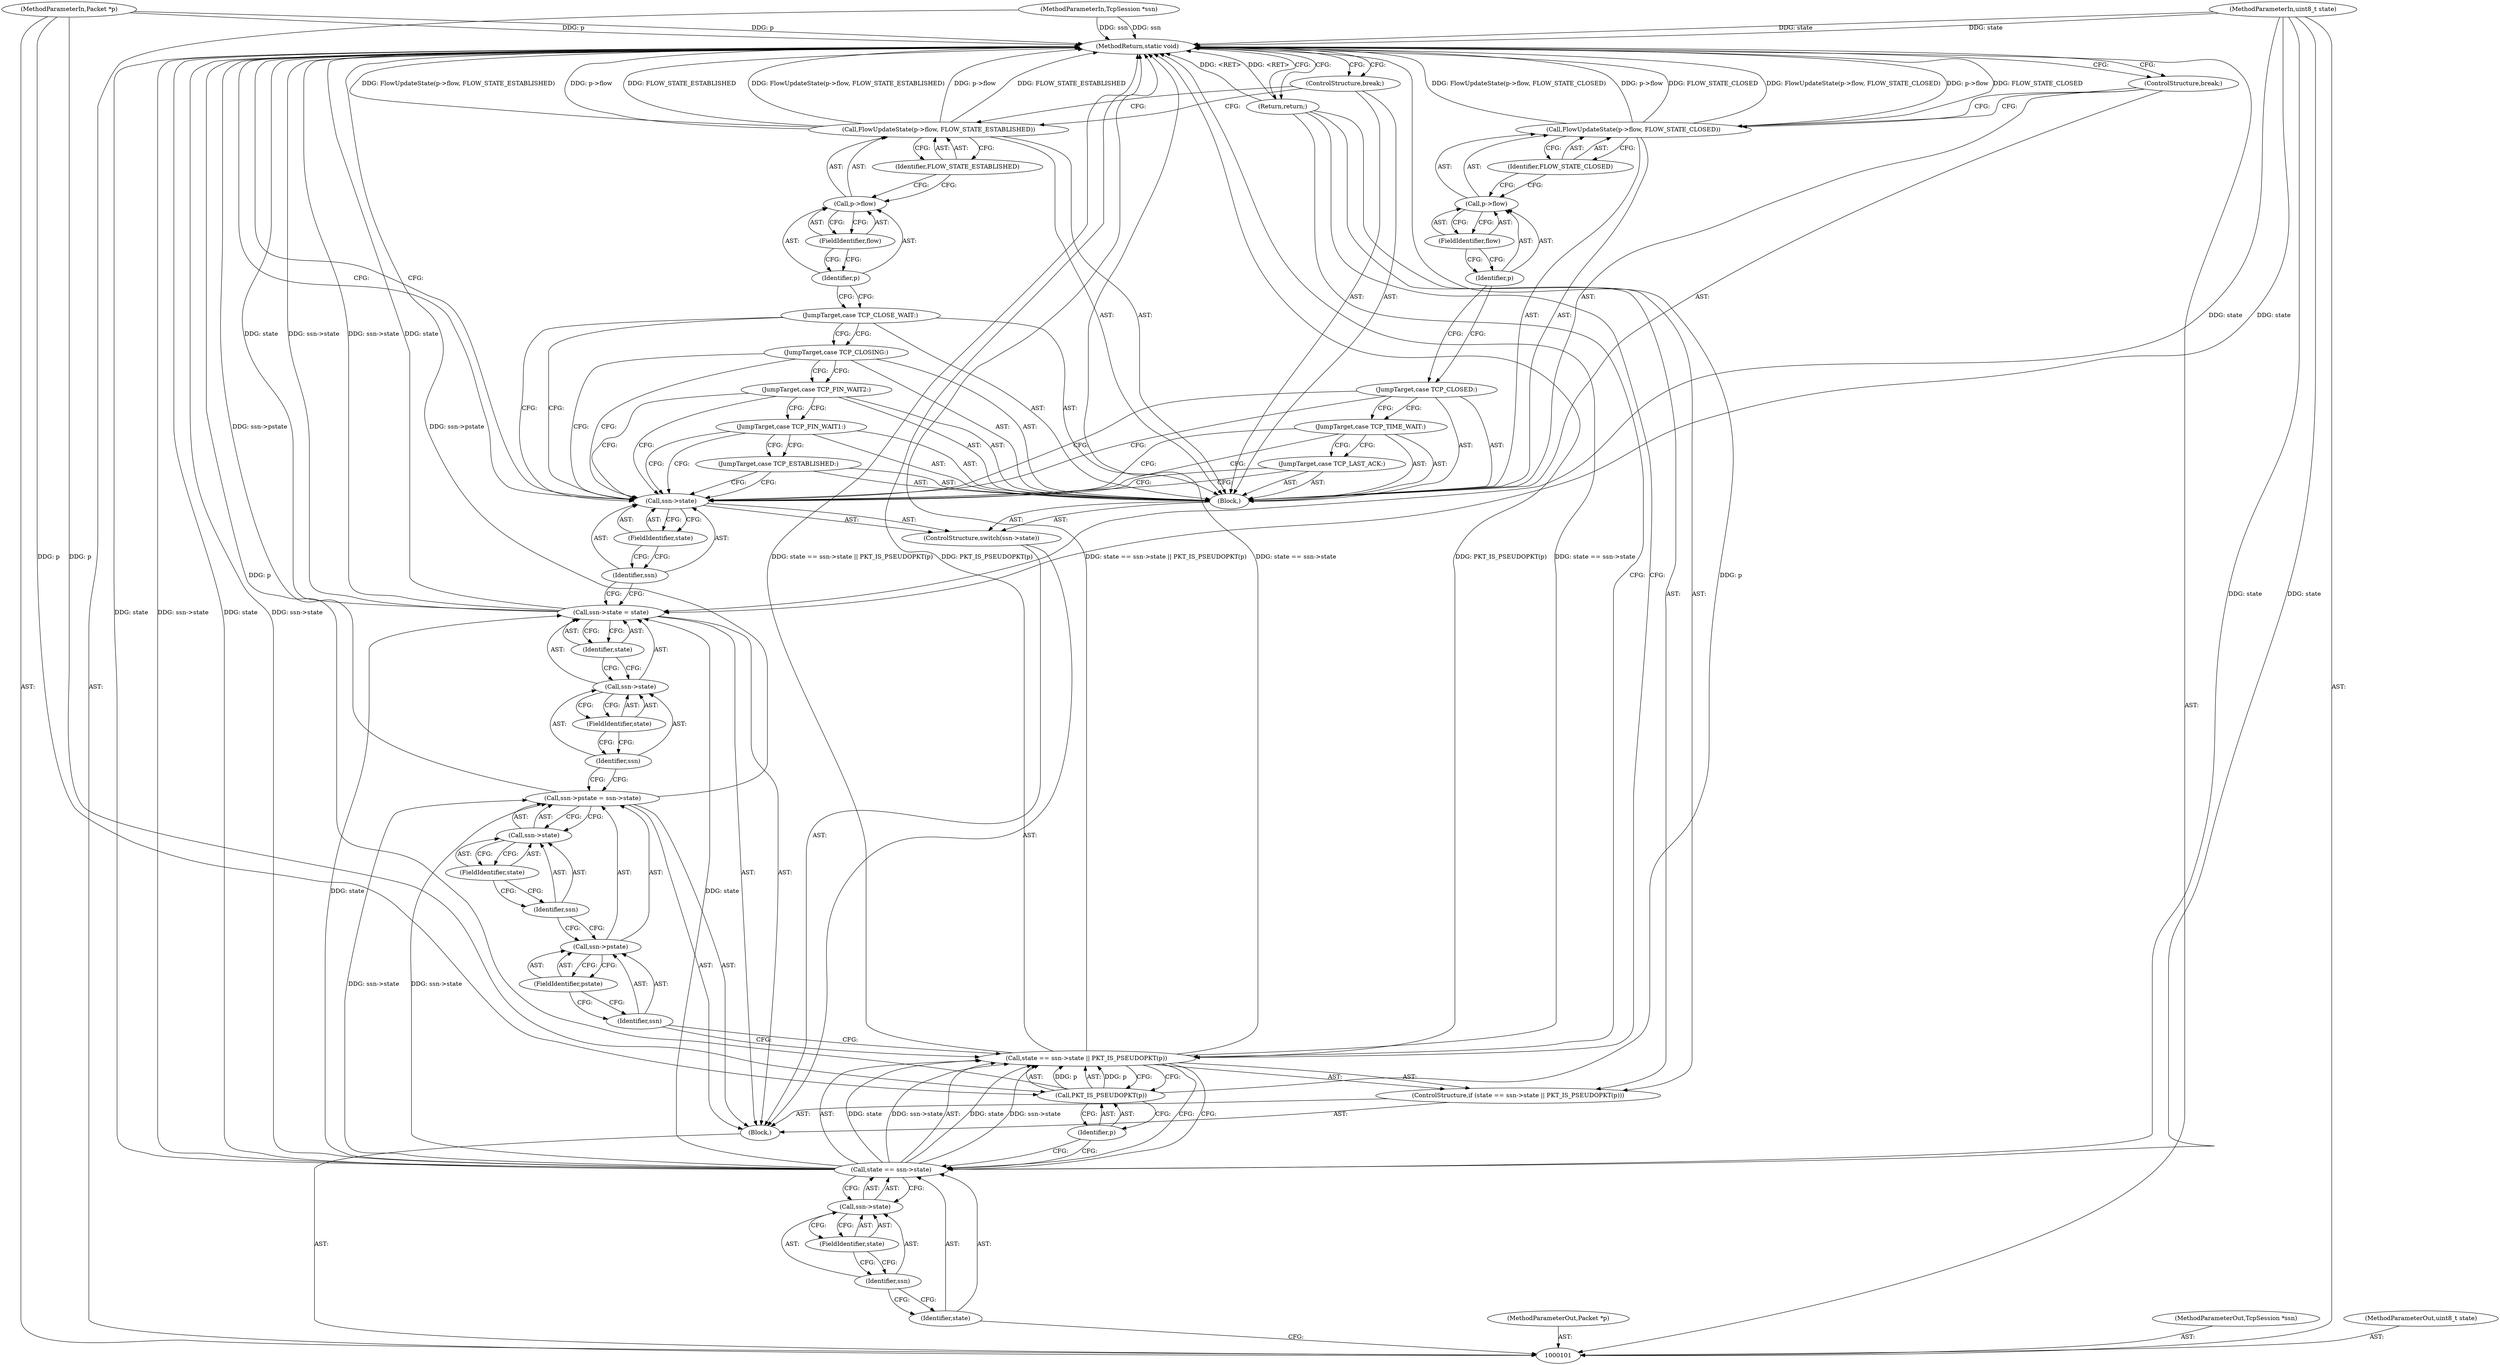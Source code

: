 digraph "0_suricata_843d0b7a10bb45627f94764a6c5d468a24143345_0" {
"1000153" [label="(MethodReturn,static void)"];
"1000102" [label="(MethodParameterIn,Packet *p)"];
"1000190" [label="(MethodParameterOut,Packet *p)"];
"1000103" [label="(MethodParameterIn,TcpSession *ssn)"];
"1000191" [label="(MethodParameterOut,TcpSession *ssn)"];
"1000129" [label="(Call,ssn->state)"];
"1000130" [label="(Identifier,ssn)"];
"1000131" [label="(FieldIdentifier,state)"];
"1000132" [label="(Block,)"];
"1000128" [label="(ControlStructure,switch(ssn->state))"];
"1000133" [label="(JumpTarget,case TCP_ESTABLISHED:)"];
"1000134" [label="(JumpTarget,case TCP_FIN_WAIT1:)"];
"1000135" [label="(JumpTarget,case TCP_FIN_WAIT2:)"];
"1000136" [label="(JumpTarget,case TCP_CLOSING:)"];
"1000137" [label="(JumpTarget,case TCP_CLOSE_WAIT:)"];
"1000138" [label="(Call,FlowUpdateState(p->flow, FLOW_STATE_ESTABLISHED))"];
"1000139" [label="(Call,p->flow)"];
"1000140" [label="(Identifier,p)"];
"1000141" [label="(FieldIdentifier,flow)"];
"1000142" [label="(Identifier,FLOW_STATE_ESTABLISHED)"];
"1000143" [label="(ControlStructure,break;)"];
"1000144" [label="(JumpTarget,case TCP_LAST_ACK:)"];
"1000104" [label="(MethodParameterIn,uint8_t state)"];
"1000192" [label="(MethodParameterOut,uint8_t state)"];
"1000145" [label="(JumpTarget,case TCP_TIME_WAIT:)"];
"1000146" [label="(JumpTarget,case TCP_CLOSED:)"];
"1000147" [label="(Call,FlowUpdateState(p->flow, FLOW_STATE_CLOSED))"];
"1000148" [label="(Call,p->flow)"];
"1000149" [label="(Identifier,p)"];
"1000150" [label="(FieldIdentifier,flow)"];
"1000151" [label="(Identifier,FLOW_STATE_CLOSED)"];
"1000152" [label="(ControlStructure,break;)"];
"1000105" [label="(Block,)"];
"1000110" [label="(Call,ssn->state)"];
"1000111" [label="(Identifier,ssn)"];
"1000112" [label="(FieldIdentifier,state)"];
"1000113" [label="(Call,PKT_IS_PSEUDOPKT(p))"];
"1000114" [label="(Identifier,p)"];
"1000106" [label="(ControlStructure,if (state == ssn->state || PKT_IS_PSEUDOPKT(p)))"];
"1000107" [label="(Call,state == ssn->state || PKT_IS_PSEUDOPKT(p))"];
"1000108" [label="(Call,state == ssn->state)"];
"1000109" [label="(Identifier,state)"];
"1000115" [label="(Return,return;)"];
"1000120" [label="(Call,ssn->state)"];
"1000121" [label="(Identifier,ssn)"];
"1000122" [label="(FieldIdentifier,state)"];
"1000116" [label="(Call,ssn->pstate = ssn->state)"];
"1000117" [label="(Call,ssn->pstate)"];
"1000118" [label="(Identifier,ssn)"];
"1000119" [label="(FieldIdentifier,pstate)"];
"1000126" [label="(FieldIdentifier,state)"];
"1000127" [label="(Identifier,state)"];
"1000123" [label="(Call,ssn->state = state)"];
"1000124" [label="(Call,ssn->state)"];
"1000125" [label="(Identifier,ssn)"];
"1000153" -> "1000101"  [label="AST: "];
"1000153" -> "1000115"  [label="CFG: "];
"1000153" -> "1000129"  [label="CFG: "];
"1000153" -> "1000143"  [label="CFG: "];
"1000153" -> "1000152"  [label="CFG: "];
"1000116" -> "1000153"  [label="DDG: ssn->pstate"];
"1000138" -> "1000153"  [label="DDG: FLOW_STATE_ESTABLISHED"];
"1000138" -> "1000153"  [label="DDG: FlowUpdateState(p->flow, FLOW_STATE_ESTABLISHED)"];
"1000138" -> "1000153"  [label="DDG: p->flow"];
"1000107" -> "1000153"  [label="DDG: state == ssn->state"];
"1000107" -> "1000153"  [label="DDG: state == ssn->state || PKT_IS_PSEUDOPKT(p)"];
"1000107" -> "1000153"  [label="DDG: PKT_IS_PSEUDOPKT(p)"];
"1000104" -> "1000153"  [label="DDG: state"];
"1000113" -> "1000153"  [label="DDG: p"];
"1000103" -> "1000153"  [label="DDG: ssn"];
"1000147" -> "1000153"  [label="DDG: p->flow"];
"1000147" -> "1000153"  [label="DDG: FLOW_STATE_CLOSED"];
"1000147" -> "1000153"  [label="DDG: FlowUpdateState(p->flow, FLOW_STATE_CLOSED)"];
"1000123" -> "1000153"  [label="DDG: state"];
"1000123" -> "1000153"  [label="DDG: ssn->state"];
"1000102" -> "1000153"  [label="DDG: p"];
"1000108" -> "1000153"  [label="DDG: state"];
"1000108" -> "1000153"  [label="DDG: ssn->state"];
"1000115" -> "1000153"  [label="DDG: <RET>"];
"1000102" -> "1000101"  [label="AST: "];
"1000102" -> "1000153"  [label="DDG: p"];
"1000102" -> "1000113"  [label="DDG: p"];
"1000190" -> "1000101"  [label="AST: "];
"1000103" -> "1000101"  [label="AST: "];
"1000103" -> "1000153"  [label="DDG: ssn"];
"1000191" -> "1000101"  [label="AST: "];
"1000129" -> "1000128"  [label="AST: "];
"1000129" -> "1000131"  [label="CFG: "];
"1000130" -> "1000129"  [label="AST: "];
"1000131" -> "1000129"  [label="AST: "];
"1000133" -> "1000129"  [label="CFG: "];
"1000134" -> "1000129"  [label="CFG: "];
"1000135" -> "1000129"  [label="CFG: "];
"1000136" -> "1000129"  [label="CFG: "];
"1000137" -> "1000129"  [label="CFG: "];
"1000144" -> "1000129"  [label="CFG: "];
"1000145" -> "1000129"  [label="CFG: "];
"1000146" -> "1000129"  [label="CFG: "];
"1000153" -> "1000129"  [label="CFG: "];
"1000130" -> "1000129"  [label="AST: "];
"1000130" -> "1000123"  [label="CFG: "];
"1000131" -> "1000130"  [label="CFG: "];
"1000131" -> "1000129"  [label="AST: "];
"1000131" -> "1000130"  [label="CFG: "];
"1000129" -> "1000131"  [label="CFG: "];
"1000132" -> "1000128"  [label="AST: "];
"1000133" -> "1000132"  [label="AST: "];
"1000134" -> "1000132"  [label="AST: "];
"1000135" -> "1000132"  [label="AST: "];
"1000136" -> "1000132"  [label="AST: "];
"1000137" -> "1000132"  [label="AST: "];
"1000138" -> "1000132"  [label="AST: "];
"1000143" -> "1000132"  [label="AST: "];
"1000144" -> "1000132"  [label="AST: "];
"1000145" -> "1000132"  [label="AST: "];
"1000146" -> "1000132"  [label="AST: "];
"1000147" -> "1000132"  [label="AST: "];
"1000152" -> "1000132"  [label="AST: "];
"1000128" -> "1000105"  [label="AST: "];
"1000129" -> "1000128"  [label="AST: "];
"1000132" -> "1000128"  [label="AST: "];
"1000133" -> "1000132"  [label="AST: "];
"1000133" -> "1000129"  [label="CFG: "];
"1000134" -> "1000133"  [label="CFG: "];
"1000134" -> "1000132"  [label="AST: "];
"1000134" -> "1000129"  [label="CFG: "];
"1000134" -> "1000133"  [label="CFG: "];
"1000135" -> "1000134"  [label="CFG: "];
"1000135" -> "1000132"  [label="AST: "];
"1000135" -> "1000129"  [label="CFG: "];
"1000135" -> "1000134"  [label="CFG: "];
"1000136" -> "1000135"  [label="CFG: "];
"1000136" -> "1000132"  [label="AST: "];
"1000136" -> "1000129"  [label="CFG: "];
"1000136" -> "1000135"  [label="CFG: "];
"1000137" -> "1000136"  [label="CFG: "];
"1000137" -> "1000132"  [label="AST: "];
"1000137" -> "1000129"  [label="CFG: "];
"1000137" -> "1000136"  [label="CFG: "];
"1000140" -> "1000137"  [label="CFG: "];
"1000138" -> "1000132"  [label="AST: "];
"1000138" -> "1000142"  [label="CFG: "];
"1000139" -> "1000138"  [label="AST: "];
"1000142" -> "1000138"  [label="AST: "];
"1000143" -> "1000138"  [label="CFG: "];
"1000138" -> "1000153"  [label="DDG: FLOW_STATE_ESTABLISHED"];
"1000138" -> "1000153"  [label="DDG: FlowUpdateState(p->flow, FLOW_STATE_ESTABLISHED)"];
"1000138" -> "1000153"  [label="DDG: p->flow"];
"1000139" -> "1000138"  [label="AST: "];
"1000139" -> "1000141"  [label="CFG: "];
"1000140" -> "1000139"  [label="AST: "];
"1000141" -> "1000139"  [label="AST: "];
"1000142" -> "1000139"  [label="CFG: "];
"1000140" -> "1000139"  [label="AST: "];
"1000140" -> "1000137"  [label="CFG: "];
"1000141" -> "1000140"  [label="CFG: "];
"1000141" -> "1000139"  [label="AST: "];
"1000141" -> "1000140"  [label="CFG: "];
"1000139" -> "1000141"  [label="CFG: "];
"1000142" -> "1000138"  [label="AST: "];
"1000142" -> "1000139"  [label="CFG: "];
"1000138" -> "1000142"  [label="CFG: "];
"1000143" -> "1000132"  [label="AST: "];
"1000143" -> "1000138"  [label="CFG: "];
"1000153" -> "1000143"  [label="CFG: "];
"1000144" -> "1000132"  [label="AST: "];
"1000144" -> "1000129"  [label="CFG: "];
"1000145" -> "1000144"  [label="CFG: "];
"1000104" -> "1000101"  [label="AST: "];
"1000104" -> "1000153"  [label="DDG: state"];
"1000104" -> "1000108"  [label="DDG: state"];
"1000104" -> "1000123"  [label="DDG: state"];
"1000192" -> "1000101"  [label="AST: "];
"1000145" -> "1000132"  [label="AST: "];
"1000145" -> "1000129"  [label="CFG: "];
"1000145" -> "1000144"  [label="CFG: "];
"1000146" -> "1000145"  [label="CFG: "];
"1000146" -> "1000132"  [label="AST: "];
"1000146" -> "1000129"  [label="CFG: "];
"1000146" -> "1000145"  [label="CFG: "];
"1000149" -> "1000146"  [label="CFG: "];
"1000147" -> "1000132"  [label="AST: "];
"1000147" -> "1000151"  [label="CFG: "];
"1000148" -> "1000147"  [label="AST: "];
"1000151" -> "1000147"  [label="AST: "];
"1000152" -> "1000147"  [label="CFG: "];
"1000147" -> "1000153"  [label="DDG: p->flow"];
"1000147" -> "1000153"  [label="DDG: FLOW_STATE_CLOSED"];
"1000147" -> "1000153"  [label="DDG: FlowUpdateState(p->flow, FLOW_STATE_CLOSED)"];
"1000148" -> "1000147"  [label="AST: "];
"1000148" -> "1000150"  [label="CFG: "];
"1000149" -> "1000148"  [label="AST: "];
"1000150" -> "1000148"  [label="AST: "];
"1000151" -> "1000148"  [label="CFG: "];
"1000149" -> "1000148"  [label="AST: "];
"1000149" -> "1000146"  [label="CFG: "];
"1000150" -> "1000149"  [label="CFG: "];
"1000150" -> "1000148"  [label="AST: "];
"1000150" -> "1000149"  [label="CFG: "];
"1000148" -> "1000150"  [label="CFG: "];
"1000151" -> "1000147"  [label="AST: "];
"1000151" -> "1000148"  [label="CFG: "];
"1000147" -> "1000151"  [label="CFG: "];
"1000152" -> "1000132"  [label="AST: "];
"1000152" -> "1000147"  [label="CFG: "];
"1000153" -> "1000152"  [label="CFG: "];
"1000105" -> "1000101"  [label="AST: "];
"1000106" -> "1000105"  [label="AST: "];
"1000116" -> "1000105"  [label="AST: "];
"1000123" -> "1000105"  [label="AST: "];
"1000128" -> "1000105"  [label="AST: "];
"1000110" -> "1000108"  [label="AST: "];
"1000110" -> "1000112"  [label="CFG: "];
"1000111" -> "1000110"  [label="AST: "];
"1000112" -> "1000110"  [label="AST: "];
"1000108" -> "1000110"  [label="CFG: "];
"1000111" -> "1000110"  [label="AST: "];
"1000111" -> "1000109"  [label="CFG: "];
"1000112" -> "1000111"  [label="CFG: "];
"1000112" -> "1000110"  [label="AST: "];
"1000112" -> "1000111"  [label="CFG: "];
"1000110" -> "1000112"  [label="CFG: "];
"1000113" -> "1000107"  [label="AST: "];
"1000113" -> "1000114"  [label="CFG: "];
"1000114" -> "1000113"  [label="AST: "];
"1000107" -> "1000113"  [label="CFG: "];
"1000113" -> "1000153"  [label="DDG: p"];
"1000113" -> "1000107"  [label="DDG: p"];
"1000102" -> "1000113"  [label="DDG: p"];
"1000114" -> "1000113"  [label="AST: "];
"1000114" -> "1000108"  [label="CFG: "];
"1000113" -> "1000114"  [label="CFG: "];
"1000106" -> "1000105"  [label="AST: "];
"1000107" -> "1000106"  [label="AST: "];
"1000115" -> "1000106"  [label="AST: "];
"1000107" -> "1000106"  [label="AST: "];
"1000107" -> "1000108"  [label="CFG: "];
"1000107" -> "1000113"  [label="CFG: "];
"1000108" -> "1000107"  [label="AST: "];
"1000113" -> "1000107"  [label="AST: "];
"1000115" -> "1000107"  [label="CFG: "];
"1000118" -> "1000107"  [label="CFG: "];
"1000107" -> "1000153"  [label="DDG: state == ssn->state"];
"1000107" -> "1000153"  [label="DDG: state == ssn->state || PKT_IS_PSEUDOPKT(p)"];
"1000107" -> "1000153"  [label="DDG: PKT_IS_PSEUDOPKT(p)"];
"1000108" -> "1000107"  [label="DDG: state"];
"1000108" -> "1000107"  [label="DDG: ssn->state"];
"1000113" -> "1000107"  [label="DDG: p"];
"1000108" -> "1000107"  [label="AST: "];
"1000108" -> "1000110"  [label="CFG: "];
"1000109" -> "1000108"  [label="AST: "];
"1000110" -> "1000108"  [label="AST: "];
"1000114" -> "1000108"  [label="CFG: "];
"1000107" -> "1000108"  [label="CFG: "];
"1000108" -> "1000153"  [label="DDG: state"];
"1000108" -> "1000153"  [label="DDG: ssn->state"];
"1000108" -> "1000107"  [label="DDG: state"];
"1000108" -> "1000107"  [label="DDG: ssn->state"];
"1000104" -> "1000108"  [label="DDG: state"];
"1000108" -> "1000116"  [label="DDG: ssn->state"];
"1000108" -> "1000123"  [label="DDG: state"];
"1000109" -> "1000108"  [label="AST: "];
"1000109" -> "1000101"  [label="CFG: "];
"1000111" -> "1000109"  [label="CFG: "];
"1000115" -> "1000106"  [label="AST: "];
"1000115" -> "1000107"  [label="CFG: "];
"1000153" -> "1000115"  [label="CFG: "];
"1000115" -> "1000153"  [label="DDG: <RET>"];
"1000120" -> "1000116"  [label="AST: "];
"1000120" -> "1000122"  [label="CFG: "];
"1000121" -> "1000120"  [label="AST: "];
"1000122" -> "1000120"  [label="AST: "];
"1000116" -> "1000120"  [label="CFG: "];
"1000121" -> "1000120"  [label="AST: "];
"1000121" -> "1000117"  [label="CFG: "];
"1000122" -> "1000121"  [label="CFG: "];
"1000122" -> "1000120"  [label="AST: "];
"1000122" -> "1000121"  [label="CFG: "];
"1000120" -> "1000122"  [label="CFG: "];
"1000116" -> "1000105"  [label="AST: "];
"1000116" -> "1000120"  [label="CFG: "];
"1000117" -> "1000116"  [label="AST: "];
"1000120" -> "1000116"  [label="AST: "];
"1000125" -> "1000116"  [label="CFG: "];
"1000116" -> "1000153"  [label="DDG: ssn->pstate"];
"1000108" -> "1000116"  [label="DDG: ssn->state"];
"1000117" -> "1000116"  [label="AST: "];
"1000117" -> "1000119"  [label="CFG: "];
"1000118" -> "1000117"  [label="AST: "];
"1000119" -> "1000117"  [label="AST: "];
"1000121" -> "1000117"  [label="CFG: "];
"1000118" -> "1000117"  [label="AST: "];
"1000118" -> "1000107"  [label="CFG: "];
"1000119" -> "1000118"  [label="CFG: "];
"1000119" -> "1000117"  [label="AST: "];
"1000119" -> "1000118"  [label="CFG: "];
"1000117" -> "1000119"  [label="CFG: "];
"1000126" -> "1000124"  [label="AST: "];
"1000126" -> "1000125"  [label="CFG: "];
"1000124" -> "1000126"  [label="CFG: "];
"1000127" -> "1000123"  [label="AST: "];
"1000127" -> "1000124"  [label="CFG: "];
"1000123" -> "1000127"  [label="CFG: "];
"1000123" -> "1000105"  [label="AST: "];
"1000123" -> "1000127"  [label="CFG: "];
"1000124" -> "1000123"  [label="AST: "];
"1000127" -> "1000123"  [label="AST: "];
"1000130" -> "1000123"  [label="CFG: "];
"1000123" -> "1000153"  [label="DDG: state"];
"1000123" -> "1000153"  [label="DDG: ssn->state"];
"1000108" -> "1000123"  [label="DDG: state"];
"1000104" -> "1000123"  [label="DDG: state"];
"1000124" -> "1000123"  [label="AST: "];
"1000124" -> "1000126"  [label="CFG: "];
"1000125" -> "1000124"  [label="AST: "];
"1000126" -> "1000124"  [label="AST: "];
"1000127" -> "1000124"  [label="CFG: "];
"1000125" -> "1000124"  [label="AST: "];
"1000125" -> "1000116"  [label="CFG: "];
"1000126" -> "1000125"  [label="CFG: "];
}
